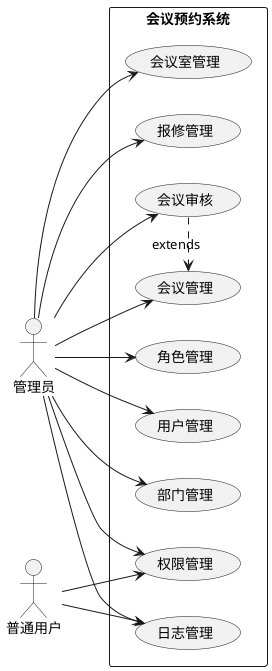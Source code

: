 @startuml
left to right direction
actor "管理员" as manager
actor "普通用户" as user
rectangle 会议预约系统 {
  usecase "权限管理" as UC1
  usecase "角色管理" as UC2
  usecase "用户管理" as UC3
  usecase "部门管理" as UC4
  usecase "日志管理" as UC5
  usecase "会议管理" as UC5
  (会议审核) .> (UC5) : extends
  usecase "会议室管理" as UC6
  usecase "报修管理" as UC7
  usecase "日志管理" as UC8
}
user --> UC1
user --> UC8
manager --> UC1
manager --> UC2
manager --> UC3
manager --> UC4
manager --> UC5
manager --> UC6
manager --> UC7
manager --> UC8
manager --> (会议审核)
@enduml